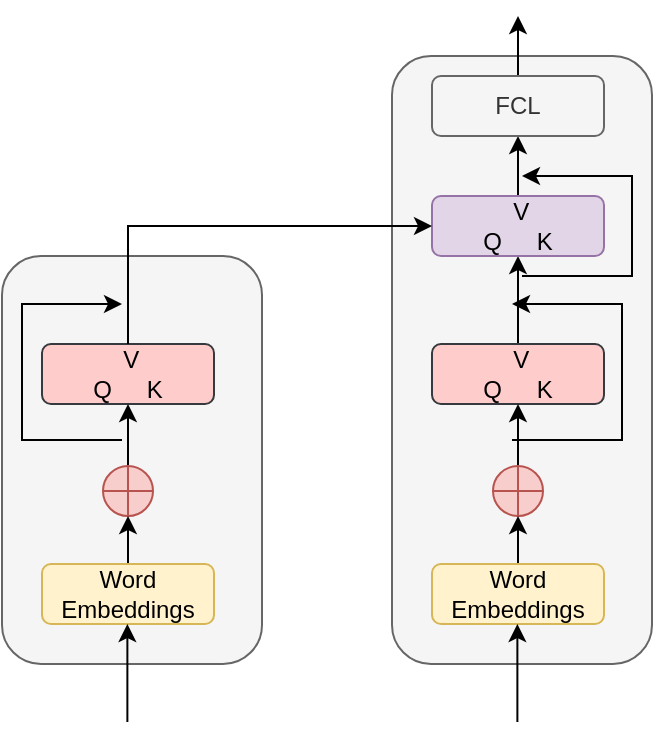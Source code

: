 <mxfile version="27.1.6">
  <diagram name="Page-1" id="O-h4b2gipD9cUsZktZuU">
    <mxGraphModel dx="887" dy="548" grid="1" gridSize="10" guides="1" tooltips="1" connect="1" arrows="1" fold="1" page="1" pageScale="1" pageWidth="850" pageHeight="1100" math="0" shadow="0">
      <root>
        <mxCell id="0" />
        <mxCell id="1" parent="0" />
        <mxCell id="JOoXA6d6OX3SSXGvJuZ1-57" value="" style="group" vertex="1" connectable="0" parent="1">
          <mxGeometry x="150" y="530.0" width="160" height="243" as="geometry" />
        </mxCell>
        <mxCell id="JOoXA6d6OX3SSXGvJuZ1-48" value="" style="rounded=1;whiteSpace=wrap;html=1;fillColor=#f5f5f5;strokeColor=#666666;fontColor=#333333;" vertex="1" parent="JOoXA6d6OX3SSXGvJuZ1-57">
          <mxGeometry y="10" width="130" height="204" as="geometry" />
        </mxCell>
        <mxCell id="JOoXA6d6OX3SSXGvJuZ1-50" value="&lt;div&gt;&amp;nbsp;V&lt;/div&gt;&lt;div&gt;Q&lt;span style=&quot;white-space: pre;&quot;&gt;&#x9;&lt;/span&gt;K&lt;/div&gt;" style="rounded=1;whiteSpace=wrap;html=1;fillColor=#ffcccc;strokeColor=#36393d;flipV=1;" vertex="1" parent="JOoXA6d6OX3SSXGvJuZ1-57">
          <mxGeometry x="20" y="54" width="86" height="30" as="geometry" />
        </mxCell>
        <mxCell id="JOoXA6d6OX3SSXGvJuZ1-51" style="edgeStyle=orthogonalEdgeStyle;rounded=0;orthogonalLoop=1;jettySize=auto;html=1;exitX=0.5;exitY=0;exitDx=0;exitDy=0;entryX=0.5;entryY=1;entryDx=0;entryDy=0;" edge="1" source="JOoXA6d6OX3SSXGvJuZ1-52" target="JOoXA6d6OX3SSXGvJuZ1-50" parent="JOoXA6d6OX3SSXGvJuZ1-57">
          <mxGeometry relative="1" as="geometry" />
        </mxCell>
        <mxCell id="JOoXA6d6OX3SSXGvJuZ1-52" value="" style="shape=orEllipse;perimeter=ellipsePerimeter;whiteSpace=wrap;html=1;backgroundOutline=1;fillColor=#f8cecc;strokeColor=#b85450;" vertex="1" parent="JOoXA6d6OX3SSXGvJuZ1-57">
          <mxGeometry x="50.5" y="115" width="25" height="25" as="geometry" />
        </mxCell>
        <mxCell id="JOoXA6d6OX3SSXGvJuZ1-53" value="" style="endArrow=classic;html=1;entryX=0.5;entryY=1;entryDx=0;entryDy=0;" edge="1" source="JOoXA6d6OX3SSXGvJuZ1-54" target="JOoXA6d6OX3SSXGvJuZ1-52" parent="JOoXA6d6OX3SSXGvJuZ1-57">
          <mxGeometry width="50" height="50" relative="1" as="geometry">
            <mxPoint x="64" y="186" as="sourcePoint" />
            <mxPoint x="143" y="244" as="targetPoint" />
          </mxGeometry>
        </mxCell>
        <mxCell id="JOoXA6d6OX3SSXGvJuZ1-54" value="Word Embeddings" style="rounded=1;whiteSpace=wrap;html=1;fillColor=#fff2cc;strokeColor=#d6b656;flipV=1;" vertex="1" parent="JOoXA6d6OX3SSXGvJuZ1-57">
          <mxGeometry x="20" y="164" width="86" height="30" as="geometry" />
        </mxCell>
        <mxCell id="JOoXA6d6OX3SSXGvJuZ1-55" style="edgeStyle=orthogonalEdgeStyle;rounded=0;orthogonalLoop=1;jettySize=auto;html=1;startArrow=classic;startFill=1;endArrow=none;endFill=0;" edge="1" parent="JOoXA6d6OX3SSXGvJuZ1-57">
          <mxGeometry relative="1" as="geometry">
            <mxPoint x="60" y="34" as="sourcePoint" />
            <mxPoint x="60" y="102" as="targetPoint" />
            <Array as="points">
              <mxPoint x="60" y="34" />
              <mxPoint x="10" y="34" />
              <mxPoint x="10" y="102" />
            </Array>
          </mxGeometry>
        </mxCell>
        <mxCell id="JOoXA6d6OX3SSXGvJuZ1-56" value="" style="endArrow=classic;html=1;entryX=0.5;entryY=1;entryDx=0;entryDy=0;" edge="1" parent="JOoXA6d6OX3SSXGvJuZ1-57">
          <mxGeometry width="50" height="50" relative="1" as="geometry">
            <mxPoint x="62.69" y="243" as="sourcePoint" />
            <mxPoint x="62.69" y="194" as="targetPoint" />
          </mxGeometry>
        </mxCell>
        <mxCell id="JOoXA6d6OX3SSXGvJuZ1-60" value="" style="rounded=1;whiteSpace=wrap;html=1;fillColor=#f5f5f5;strokeColor=#666666;fontColor=#333333;" vertex="1" parent="1">
          <mxGeometry x="345" y="440" width="130" height="304" as="geometry" />
        </mxCell>
        <mxCell id="JOoXA6d6OX3SSXGvJuZ1-72" style="edgeStyle=orthogonalEdgeStyle;rounded=0;orthogonalLoop=1;jettySize=auto;html=1;" edge="1" parent="1" source="JOoXA6d6OX3SSXGvJuZ1-62" target="JOoXA6d6OX3SSXGvJuZ1-71">
          <mxGeometry relative="1" as="geometry" />
        </mxCell>
        <mxCell id="JOoXA6d6OX3SSXGvJuZ1-62" value="&lt;div&gt;&amp;nbsp;V&lt;/div&gt;&lt;div&gt;Q&lt;span style=&quot;white-space: pre;&quot;&gt;&#x9;&lt;/span&gt;K&lt;/div&gt;" style="rounded=1;whiteSpace=wrap;html=1;fillColor=#ffcccc;strokeColor=#36393d;flipV=1;" vertex="1" parent="1">
          <mxGeometry x="365" y="584" width="86" height="30" as="geometry" />
        </mxCell>
        <mxCell id="JOoXA6d6OX3SSXGvJuZ1-63" style="edgeStyle=orthogonalEdgeStyle;rounded=0;orthogonalLoop=1;jettySize=auto;html=1;exitX=0.5;exitY=0;exitDx=0;exitDy=0;entryX=0.5;entryY=1;entryDx=0;entryDy=0;" edge="1" parent="1" source="JOoXA6d6OX3SSXGvJuZ1-64" target="JOoXA6d6OX3SSXGvJuZ1-62">
          <mxGeometry relative="1" as="geometry" />
        </mxCell>
        <mxCell id="JOoXA6d6OX3SSXGvJuZ1-64" value="" style="shape=orEllipse;perimeter=ellipsePerimeter;whiteSpace=wrap;html=1;backgroundOutline=1;fillColor=#f8cecc;strokeColor=#b85450;" vertex="1" parent="1">
          <mxGeometry x="395.5" y="645" width="25" height="25" as="geometry" />
        </mxCell>
        <mxCell id="JOoXA6d6OX3SSXGvJuZ1-65" value="" style="endArrow=classic;html=1;entryX=0.5;entryY=1;entryDx=0;entryDy=0;" edge="1" parent="1" source="JOoXA6d6OX3SSXGvJuZ1-66" target="JOoXA6d6OX3SSXGvJuZ1-64">
          <mxGeometry width="50" height="50" relative="1" as="geometry">
            <mxPoint x="409" y="716" as="sourcePoint" />
            <mxPoint x="488" y="774" as="targetPoint" />
          </mxGeometry>
        </mxCell>
        <mxCell id="JOoXA6d6OX3SSXGvJuZ1-66" value="Word Embeddings" style="rounded=1;whiteSpace=wrap;html=1;fillColor=#fff2cc;strokeColor=#d6b656;flipV=1;" vertex="1" parent="1">
          <mxGeometry x="365" y="694" width="86" height="30" as="geometry" />
        </mxCell>
        <mxCell id="JOoXA6d6OX3SSXGvJuZ1-67" style="edgeStyle=orthogonalEdgeStyle;rounded=0;orthogonalLoop=1;jettySize=auto;html=1;startArrow=classic;startFill=1;endArrow=none;endFill=0;" edge="1" parent="1">
          <mxGeometry relative="1" as="geometry">
            <mxPoint x="405" y="564" as="sourcePoint" />
            <mxPoint x="405" y="632" as="targetPoint" />
            <Array as="points">
              <mxPoint x="460" y="564" />
              <mxPoint x="460" y="632" />
            </Array>
          </mxGeometry>
        </mxCell>
        <mxCell id="JOoXA6d6OX3SSXGvJuZ1-68" value="" style="endArrow=classic;html=1;entryX=0.5;entryY=1;entryDx=0;entryDy=0;" edge="1" parent="1">
          <mxGeometry width="50" height="50" relative="1" as="geometry">
            <mxPoint x="407.69" y="773" as="sourcePoint" />
            <mxPoint x="407.69" y="724" as="targetPoint" />
          </mxGeometry>
        </mxCell>
        <mxCell id="JOoXA6d6OX3SSXGvJuZ1-77" style="edgeStyle=orthogonalEdgeStyle;rounded=0;orthogonalLoop=1;jettySize=auto;html=1;" edge="1" parent="1" source="JOoXA6d6OX3SSXGvJuZ1-71" target="JOoXA6d6OX3SSXGvJuZ1-76">
          <mxGeometry relative="1" as="geometry" />
        </mxCell>
        <mxCell id="JOoXA6d6OX3SSXGvJuZ1-71" value="&lt;div&gt;&amp;nbsp;V&lt;/div&gt;&lt;div&gt;Q&lt;span style=&quot;white-space: pre;&quot;&gt;&#x9;&lt;/span&gt;K&lt;/div&gt;" style="rounded=1;whiteSpace=wrap;html=1;fillColor=#e1d5e7;strokeColor=#9673a6;flipV=1;" vertex="1" parent="1">
          <mxGeometry x="365" y="510" width="86" height="30" as="geometry" />
        </mxCell>
        <mxCell id="JOoXA6d6OX3SSXGvJuZ1-49" style="edgeStyle=orthogonalEdgeStyle;rounded=0;orthogonalLoop=1;jettySize=auto;html=1;entryX=0;entryY=0.5;entryDx=0;entryDy=0;exitX=0.5;exitY=0;exitDx=0;exitDy=0;" edge="1" source="JOoXA6d6OX3SSXGvJuZ1-50" parent="1" target="JOoXA6d6OX3SSXGvJuZ1-71">
          <mxGeometry relative="1" as="geometry">
            <mxPoint x="270" y="544.0" as="targetPoint" />
            <mxPoint x="220" y="490" as="sourcePoint" />
            <Array as="points">
              <mxPoint x="213" y="525" />
            </Array>
          </mxGeometry>
        </mxCell>
        <mxCell id="JOoXA6d6OX3SSXGvJuZ1-73" style="edgeStyle=orthogonalEdgeStyle;rounded=0;orthogonalLoop=1;jettySize=auto;html=1;startArrow=classic;startFill=1;endArrow=none;endFill=0;" edge="1" parent="1">
          <mxGeometry relative="1" as="geometry">
            <mxPoint x="410" y="500" as="sourcePoint" />
            <mxPoint x="410" y="550" as="targetPoint" />
            <Array as="points">
              <mxPoint x="410" y="500" />
              <mxPoint x="465" y="500" />
              <mxPoint x="465" y="550" />
            </Array>
          </mxGeometry>
        </mxCell>
        <mxCell id="JOoXA6d6OX3SSXGvJuZ1-75" value="" style="endArrow=classic;html=1;" edge="1" parent="1" source="JOoXA6d6OX3SSXGvJuZ1-76">
          <mxGeometry width="50" height="50" relative="1" as="geometry">
            <mxPoint x="409" y="466" as="sourcePoint" />
            <mxPoint x="408" y="420" as="targetPoint" />
          </mxGeometry>
        </mxCell>
        <mxCell id="JOoXA6d6OX3SSXGvJuZ1-76" value="FCL" style="rounded=1;whiteSpace=wrap;html=1;fillColor=#f5f5f5;strokeColor=#666666;flipV=1;fontColor=#333333;" vertex="1" parent="1">
          <mxGeometry x="365" y="450" width="86" height="30" as="geometry" />
        </mxCell>
      </root>
    </mxGraphModel>
  </diagram>
</mxfile>
